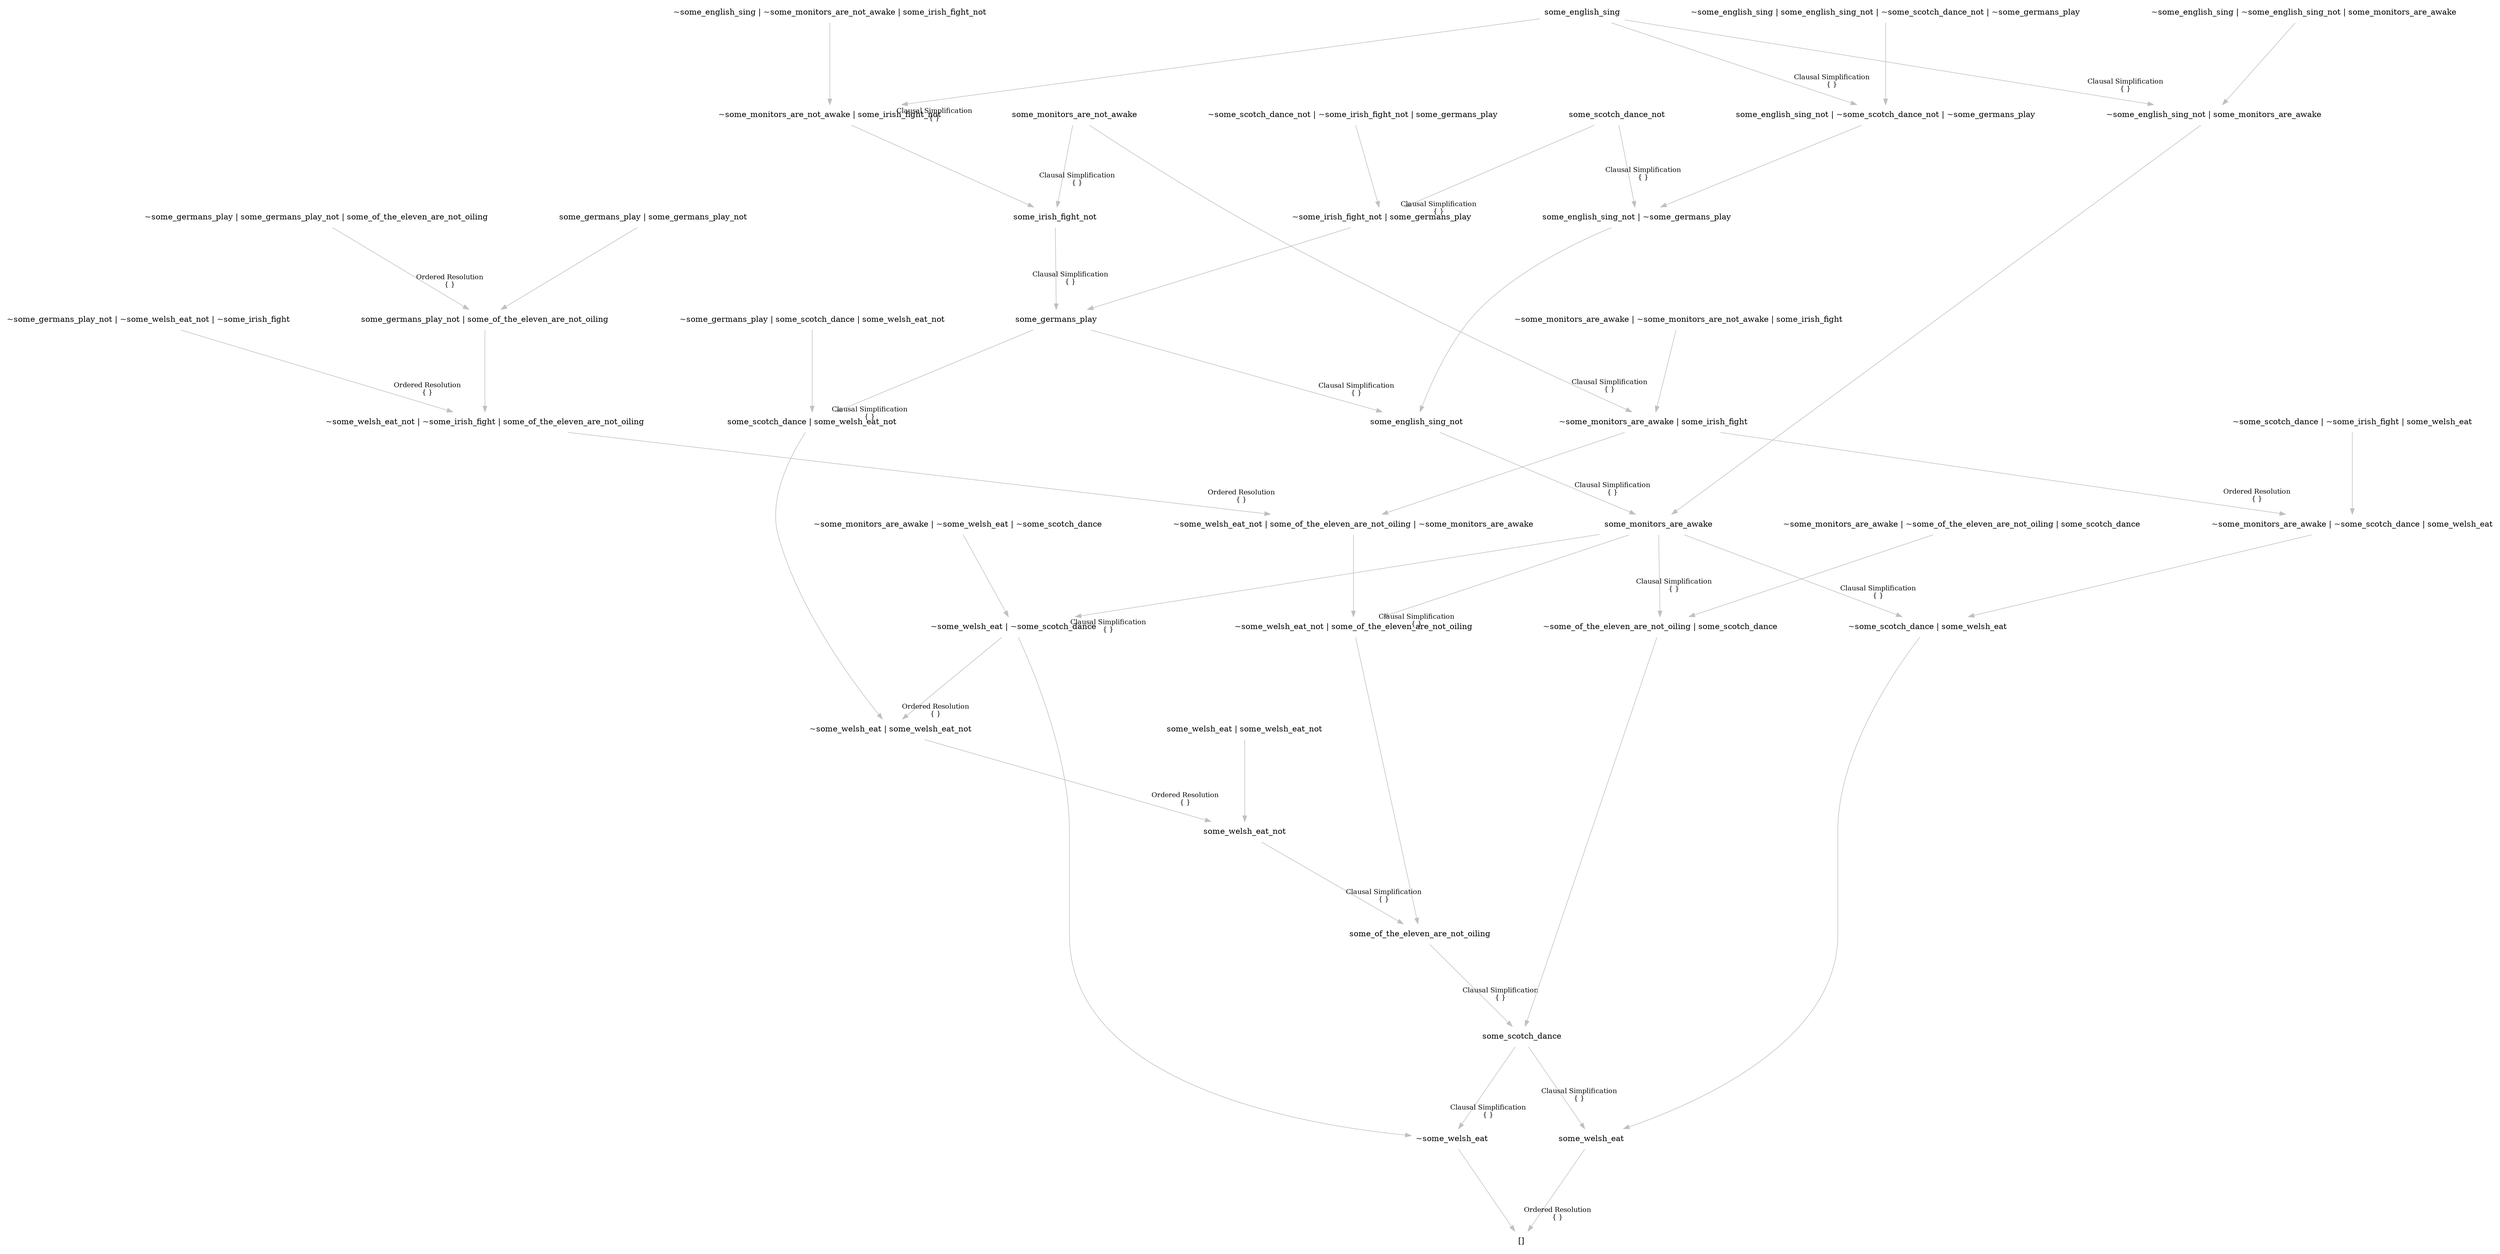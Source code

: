 digraph {
	nodesep="1.5"; ranksep=2;
	node [shape=plaintext];
	edge [color=gray];
	"some_welsh_eat" -> "[]" [labelfontcolor=black,labelfontsize="12",headlabel="Ordered Resolution\n{ }",labeldistance="6"];
	"some_scotch_dance" -> "some_welsh_eat" [labelfontcolor=black,labelfontsize="12",headlabel="Clausal Simplification\n{ }",labeldistance="6"];
	"some_of_the_eleven_are_not_oiling" -> "some_scotch_dance" [labelfontcolor=black,labelfontsize="12",headlabel="Clausal Simplification\n{ }",labeldistance="6"];
	"some_welsh_eat_not" -> "some_of_the_eleven_are_not_oiling" [labelfontcolor=black,labelfontsize="12",headlabel="Clausal Simplification\n{ }",labeldistance="6"];
	"~some_welsh_eat | some_welsh_eat_not" -> "some_welsh_eat_not" [labelfontcolor=black,labelfontsize="12",headlabel="Ordered Resolution\n{ }",labeldistance="6"];
	"~some_welsh_eat | ~some_scotch_dance" -> "~some_welsh_eat | some_welsh_eat_not" [labelfontcolor=black,labelfontsize="12",headlabel="Ordered Resolution\n{ }",labeldistance="6"];
	"some_monitors_are_awake" -> "~some_welsh_eat | ~some_scotch_dance" [labelfontcolor=black,labelfontsize="12",headlabel="Clausal Simplification\n{ }",labeldistance="6"];
	"some_english_sing_not" -> "some_monitors_are_awake" [labelfontcolor=black,labelfontsize="12",headlabel="Clausal Simplification\n{ }",labeldistance="6"];
	"some_germans_play" -> "some_english_sing_not" [labelfontcolor=black,labelfontsize="12",headlabel="Clausal Simplification\n{ }",labeldistance="6"];
	"some_irish_fight_not" -> "some_germans_play" [labelfontcolor=black,labelfontsize="12",headlabel="Clausal Simplification\n{ }",labeldistance="6"];
	"some_monitors_are_not_awake" -> "some_irish_fight_not" [labelfontcolor=black,labelfontsize="12",headlabel="Clausal Simplification\n{ }",labeldistance="6"];
	"~some_monitors_are_not_awake | some_irish_fight_not" -> "some_irish_fight_not" ;
	"some_english_sing" -> "~some_monitors_are_not_awake | some_irish_fight_not" [labelfontcolor=black,labelfontsize="12",headlabel="Clausal Simplification\n{ }",labeldistance="6"];
	"~some_english_sing | ~some_monitors_are_not_awake | some_irish_fight_not" -> "~some_monitors_are_not_awake | some_irish_fight_not" ;
	"~some_irish_fight_not | some_germans_play" -> "some_germans_play" ;
	"some_scotch_dance_not" -> "~some_irish_fight_not | some_germans_play" [labelfontcolor=black,labelfontsize="12",headlabel="Clausal Simplification\n{ }",labeldistance="6"];
	"~some_scotch_dance_not | ~some_irish_fight_not | some_germans_play" -> "~some_irish_fight_not | some_germans_play" ;
	"some_english_sing_not | ~some_germans_play" -> "some_english_sing_not" ;
	"some_scotch_dance_not" -> "some_english_sing_not | ~some_germans_play" [labelfontcolor=black,labelfontsize="12",headlabel="Clausal Simplification\n{ }",labeldistance="6"];
	"some_english_sing_not | ~some_scotch_dance_not | ~some_germans_play" -> "some_english_sing_not | ~some_germans_play" ;
	"some_english_sing" -> "some_english_sing_not | ~some_scotch_dance_not | ~some_germans_play" [labelfontcolor=black,labelfontsize="12",headlabel="Clausal Simplification\n{ }",labeldistance="6"];
	"~some_english_sing | some_english_sing_not | ~some_scotch_dance_not | ~some_germans_play" -> "some_english_sing_not | ~some_scotch_dance_not | ~some_germans_play" ;
	"~some_english_sing_not | some_monitors_are_awake" -> "some_monitors_are_awake" ;
	"some_english_sing" -> "~some_english_sing_not | some_monitors_are_awake" [labelfontcolor=black,labelfontsize="12",headlabel="Clausal Simplification\n{ }",labeldistance="6"];
	"~some_english_sing | ~some_english_sing_not | some_monitors_are_awake" -> "~some_english_sing_not | some_monitors_are_awake" ;
	"~some_monitors_are_awake | ~some_welsh_eat | ~some_scotch_dance" -> "~some_welsh_eat | ~some_scotch_dance" ;
	"some_scotch_dance | some_welsh_eat_not" -> "~some_welsh_eat | some_welsh_eat_not" ;
	"some_germans_play" -> "some_scotch_dance | some_welsh_eat_not" [labelfontcolor=black,labelfontsize="12",headlabel="Clausal Simplification\n{ }",labeldistance="6"];
	"~some_germans_play | some_scotch_dance | some_welsh_eat_not" -> "some_scotch_dance | some_welsh_eat_not" ;
	"some_welsh_eat | some_welsh_eat_not" -> "some_welsh_eat_not" ;
	"~some_welsh_eat_not | some_of_the_eleven_are_not_oiling" -> "some_of_the_eleven_are_not_oiling" ;
	"some_monitors_are_awake" -> "~some_welsh_eat_not | some_of_the_eleven_are_not_oiling" [labelfontcolor=black,labelfontsize="12",headlabel="Clausal Simplification\n{ }",labeldistance="6"];
	"~some_welsh_eat_not | some_of_the_eleven_are_not_oiling | ~some_monitors_are_awake" -> "~some_welsh_eat_not | some_of_the_eleven_are_not_oiling" ;
	"~some_welsh_eat_not | ~some_irish_fight | some_of_the_eleven_are_not_oiling" -> "~some_welsh_eat_not | some_of_the_eleven_are_not_oiling | ~some_monitors_are_awake" [labelfontcolor=black,labelfontsize="12",headlabel="Ordered Resolution\n{ }",labeldistance="6"];
	"~some_germans_play_not | ~some_welsh_eat_not | ~some_irish_fight" -> "~some_welsh_eat_not | ~some_irish_fight | some_of_the_eleven_are_not_oiling" [labelfontcolor=black,labelfontsize="12",headlabel="Ordered Resolution\n{ }",labeldistance="6"];
	"some_germans_play_not | some_of_the_eleven_are_not_oiling" -> "~some_welsh_eat_not | ~some_irish_fight | some_of_the_eleven_are_not_oiling" ;
	"~some_germans_play | some_germans_play_not | some_of_the_eleven_are_not_oiling" -> "some_germans_play_not | some_of_the_eleven_are_not_oiling" [labelfontcolor=black,labelfontsize="12",headlabel="Ordered Resolution\n{ }",labeldistance="6"];
	"some_germans_play | some_germans_play_not" -> "some_germans_play_not | some_of_the_eleven_are_not_oiling" ;
	"~some_monitors_are_awake | some_irish_fight" -> "~some_welsh_eat_not | some_of_the_eleven_are_not_oiling | ~some_monitors_are_awake" ;
	"some_monitors_are_not_awake" -> "~some_monitors_are_awake | some_irish_fight" [labelfontcolor=black,labelfontsize="12",headlabel="Clausal Simplification\n{ }",labeldistance="6"];
	"~some_monitors_are_awake | ~some_monitors_are_not_awake | some_irish_fight" -> "~some_monitors_are_awake | some_irish_fight" ;
	"~some_of_the_eleven_are_not_oiling | some_scotch_dance" -> "some_scotch_dance" ;
	"some_monitors_are_awake" -> "~some_of_the_eleven_are_not_oiling | some_scotch_dance" [labelfontcolor=black,labelfontsize="12",headlabel="Clausal Simplification\n{ }",labeldistance="6"];
	"~some_monitors_are_awake | ~some_of_the_eleven_are_not_oiling | some_scotch_dance" -> "~some_of_the_eleven_are_not_oiling | some_scotch_dance" ;
	"~some_scotch_dance | some_welsh_eat" -> "some_welsh_eat" ;
	"some_monitors_are_awake" -> "~some_scotch_dance | some_welsh_eat" [labelfontcolor=black,labelfontsize="12",headlabel="Clausal Simplification\n{ }",labeldistance="6"];
	"~some_monitors_are_awake | ~some_scotch_dance | some_welsh_eat" -> "~some_scotch_dance | some_welsh_eat" ;
	"~some_monitors_are_awake | some_irish_fight" -> "~some_monitors_are_awake | ~some_scotch_dance | some_welsh_eat" [labelfontcolor=black,labelfontsize="12",headlabel="Ordered Resolution\n{ }",labeldistance="6"];
	"~some_scotch_dance | ~some_irish_fight | some_welsh_eat" -> "~some_monitors_are_awake | ~some_scotch_dance | some_welsh_eat" ;
	"~some_welsh_eat" -> "[]" ;
	"some_scotch_dance" -> "~some_welsh_eat" [labelfontcolor=black,labelfontsize="12",headlabel="Clausal Simplification\n{ }",labeldistance="6"];
	"~some_welsh_eat | ~some_scotch_dance" -> "~some_welsh_eat" ;
}

